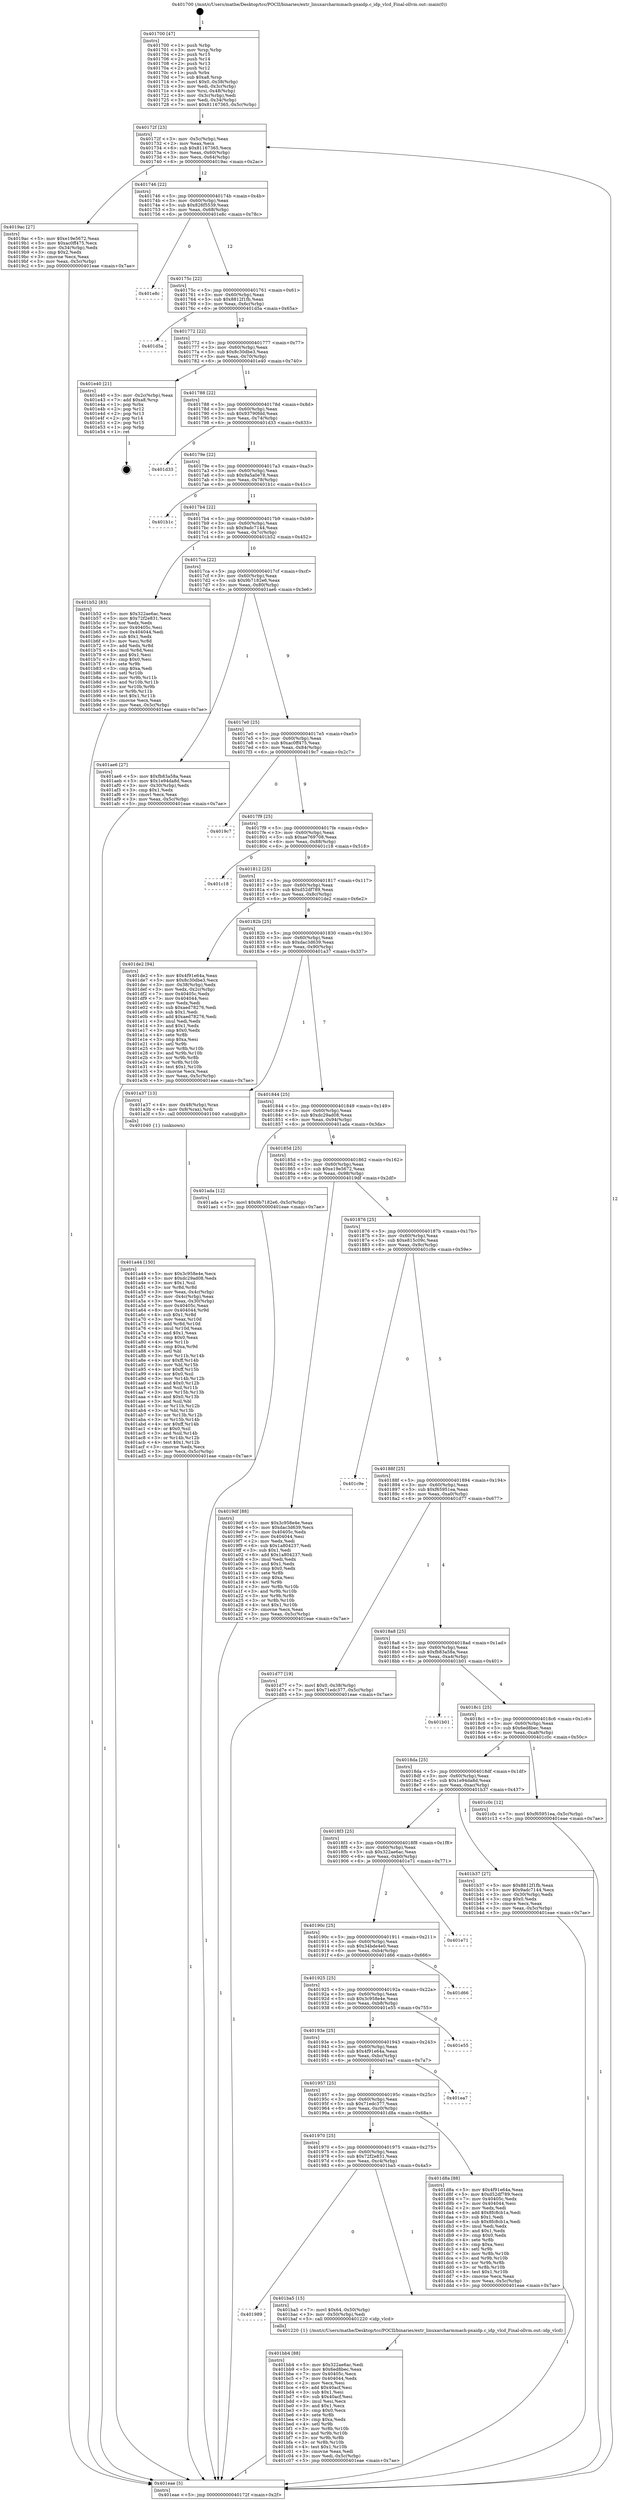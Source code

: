 digraph "0x401700" {
  label = "0x401700 (/mnt/c/Users/mathe/Desktop/tcc/POCII/binaries/extr_linuxarcharmmach-pxaidp.c_idp_vlcd_Final-ollvm.out::main(0))"
  labelloc = "t"
  node[shape=record]

  Entry [label="",width=0.3,height=0.3,shape=circle,fillcolor=black,style=filled]
  "0x40172f" [label="{
     0x40172f [23]\l
     | [instrs]\l
     &nbsp;&nbsp;0x40172f \<+3\>: mov -0x5c(%rbp),%eax\l
     &nbsp;&nbsp;0x401732 \<+2\>: mov %eax,%ecx\l
     &nbsp;&nbsp;0x401734 \<+6\>: sub $0x81167365,%ecx\l
     &nbsp;&nbsp;0x40173a \<+3\>: mov %eax,-0x60(%rbp)\l
     &nbsp;&nbsp;0x40173d \<+3\>: mov %ecx,-0x64(%rbp)\l
     &nbsp;&nbsp;0x401740 \<+6\>: je 00000000004019ac \<main+0x2ac\>\l
  }"]
  "0x4019ac" [label="{
     0x4019ac [27]\l
     | [instrs]\l
     &nbsp;&nbsp;0x4019ac \<+5\>: mov $0xe19e5672,%eax\l
     &nbsp;&nbsp;0x4019b1 \<+5\>: mov $0xac0ff475,%ecx\l
     &nbsp;&nbsp;0x4019b6 \<+3\>: mov -0x34(%rbp),%edx\l
     &nbsp;&nbsp;0x4019b9 \<+3\>: cmp $0x2,%edx\l
     &nbsp;&nbsp;0x4019bc \<+3\>: cmovne %ecx,%eax\l
     &nbsp;&nbsp;0x4019bf \<+3\>: mov %eax,-0x5c(%rbp)\l
     &nbsp;&nbsp;0x4019c2 \<+5\>: jmp 0000000000401eae \<main+0x7ae\>\l
  }"]
  "0x401746" [label="{
     0x401746 [22]\l
     | [instrs]\l
     &nbsp;&nbsp;0x401746 \<+5\>: jmp 000000000040174b \<main+0x4b\>\l
     &nbsp;&nbsp;0x40174b \<+3\>: mov -0x60(%rbp),%eax\l
     &nbsp;&nbsp;0x40174e \<+5\>: sub $0x826f5539,%eax\l
     &nbsp;&nbsp;0x401753 \<+3\>: mov %eax,-0x68(%rbp)\l
     &nbsp;&nbsp;0x401756 \<+6\>: je 0000000000401e8c \<main+0x78c\>\l
  }"]
  "0x401eae" [label="{
     0x401eae [5]\l
     | [instrs]\l
     &nbsp;&nbsp;0x401eae \<+5\>: jmp 000000000040172f \<main+0x2f\>\l
  }"]
  "0x401700" [label="{
     0x401700 [47]\l
     | [instrs]\l
     &nbsp;&nbsp;0x401700 \<+1\>: push %rbp\l
     &nbsp;&nbsp;0x401701 \<+3\>: mov %rsp,%rbp\l
     &nbsp;&nbsp;0x401704 \<+2\>: push %r15\l
     &nbsp;&nbsp;0x401706 \<+2\>: push %r14\l
     &nbsp;&nbsp;0x401708 \<+2\>: push %r13\l
     &nbsp;&nbsp;0x40170a \<+2\>: push %r12\l
     &nbsp;&nbsp;0x40170c \<+1\>: push %rbx\l
     &nbsp;&nbsp;0x40170d \<+7\>: sub $0xa8,%rsp\l
     &nbsp;&nbsp;0x401714 \<+7\>: movl $0x0,-0x38(%rbp)\l
     &nbsp;&nbsp;0x40171b \<+3\>: mov %edi,-0x3c(%rbp)\l
     &nbsp;&nbsp;0x40171e \<+4\>: mov %rsi,-0x48(%rbp)\l
     &nbsp;&nbsp;0x401722 \<+3\>: mov -0x3c(%rbp),%edi\l
     &nbsp;&nbsp;0x401725 \<+3\>: mov %edi,-0x34(%rbp)\l
     &nbsp;&nbsp;0x401728 \<+7\>: movl $0x81167365,-0x5c(%rbp)\l
  }"]
  Exit [label="",width=0.3,height=0.3,shape=circle,fillcolor=black,style=filled,peripheries=2]
  "0x401e8c" [label="{
     0x401e8c\l
  }", style=dashed]
  "0x40175c" [label="{
     0x40175c [22]\l
     | [instrs]\l
     &nbsp;&nbsp;0x40175c \<+5\>: jmp 0000000000401761 \<main+0x61\>\l
     &nbsp;&nbsp;0x401761 \<+3\>: mov -0x60(%rbp),%eax\l
     &nbsp;&nbsp;0x401764 \<+5\>: sub $0x8812f1fb,%eax\l
     &nbsp;&nbsp;0x401769 \<+3\>: mov %eax,-0x6c(%rbp)\l
     &nbsp;&nbsp;0x40176c \<+6\>: je 0000000000401d5a \<main+0x65a\>\l
  }"]
  "0x401bb4" [label="{
     0x401bb4 [88]\l
     | [instrs]\l
     &nbsp;&nbsp;0x401bb4 \<+5\>: mov $0x322ae6ac,%edi\l
     &nbsp;&nbsp;0x401bb9 \<+5\>: mov $0x6ed8bec,%eax\l
     &nbsp;&nbsp;0x401bbe \<+7\>: mov 0x40405c,%ecx\l
     &nbsp;&nbsp;0x401bc5 \<+7\>: mov 0x404044,%edx\l
     &nbsp;&nbsp;0x401bcc \<+2\>: mov %ecx,%esi\l
     &nbsp;&nbsp;0x401bce \<+6\>: add $0x40acf,%esi\l
     &nbsp;&nbsp;0x401bd4 \<+3\>: sub $0x1,%esi\l
     &nbsp;&nbsp;0x401bd7 \<+6\>: sub $0x40acf,%esi\l
     &nbsp;&nbsp;0x401bdd \<+3\>: imul %esi,%ecx\l
     &nbsp;&nbsp;0x401be0 \<+3\>: and $0x1,%ecx\l
     &nbsp;&nbsp;0x401be3 \<+3\>: cmp $0x0,%ecx\l
     &nbsp;&nbsp;0x401be6 \<+4\>: sete %r8b\l
     &nbsp;&nbsp;0x401bea \<+3\>: cmp $0xa,%edx\l
     &nbsp;&nbsp;0x401bed \<+4\>: setl %r9b\l
     &nbsp;&nbsp;0x401bf1 \<+3\>: mov %r8b,%r10b\l
     &nbsp;&nbsp;0x401bf4 \<+3\>: and %r9b,%r10b\l
     &nbsp;&nbsp;0x401bf7 \<+3\>: xor %r9b,%r8b\l
     &nbsp;&nbsp;0x401bfa \<+3\>: or %r8b,%r10b\l
     &nbsp;&nbsp;0x401bfd \<+4\>: test $0x1,%r10b\l
     &nbsp;&nbsp;0x401c01 \<+3\>: cmovne %eax,%edi\l
     &nbsp;&nbsp;0x401c04 \<+3\>: mov %edi,-0x5c(%rbp)\l
     &nbsp;&nbsp;0x401c07 \<+5\>: jmp 0000000000401eae \<main+0x7ae\>\l
  }"]
  "0x401d5a" [label="{
     0x401d5a\l
  }", style=dashed]
  "0x401772" [label="{
     0x401772 [22]\l
     | [instrs]\l
     &nbsp;&nbsp;0x401772 \<+5\>: jmp 0000000000401777 \<main+0x77\>\l
     &nbsp;&nbsp;0x401777 \<+3\>: mov -0x60(%rbp),%eax\l
     &nbsp;&nbsp;0x40177a \<+5\>: sub $0x8c30dbe3,%eax\l
     &nbsp;&nbsp;0x40177f \<+3\>: mov %eax,-0x70(%rbp)\l
     &nbsp;&nbsp;0x401782 \<+6\>: je 0000000000401e40 \<main+0x740\>\l
  }"]
  "0x401989" [label="{
     0x401989\l
  }", style=dashed]
  "0x401e40" [label="{
     0x401e40 [21]\l
     | [instrs]\l
     &nbsp;&nbsp;0x401e40 \<+3\>: mov -0x2c(%rbp),%eax\l
     &nbsp;&nbsp;0x401e43 \<+7\>: add $0xa8,%rsp\l
     &nbsp;&nbsp;0x401e4a \<+1\>: pop %rbx\l
     &nbsp;&nbsp;0x401e4b \<+2\>: pop %r12\l
     &nbsp;&nbsp;0x401e4d \<+2\>: pop %r13\l
     &nbsp;&nbsp;0x401e4f \<+2\>: pop %r14\l
     &nbsp;&nbsp;0x401e51 \<+2\>: pop %r15\l
     &nbsp;&nbsp;0x401e53 \<+1\>: pop %rbp\l
     &nbsp;&nbsp;0x401e54 \<+1\>: ret\l
  }"]
  "0x401788" [label="{
     0x401788 [22]\l
     | [instrs]\l
     &nbsp;&nbsp;0x401788 \<+5\>: jmp 000000000040178d \<main+0x8d\>\l
     &nbsp;&nbsp;0x40178d \<+3\>: mov -0x60(%rbp),%eax\l
     &nbsp;&nbsp;0x401790 \<+5\>: sub $0x93790fdd,%eax\l
     &nbsp;&nbsp;0x401795 \<+3\>: mov %eax,-0x74(%rbp)\l
     &nbsp;&nbsp;0x401798 \<+6\>: je 0000000000401d33 \<main+0x633\>\l
  }"]
  "0x401ba5" [label="{
     0x401ba5 [15]\l
     | [instrs]\l
     &nbsp;&nbsp;0x401ba5 \<+7\>: movl $0x64,-0x50(%rbp)\l
     &nbsp;&nbsp;0x401bac \<+3\>: mov -0x50(%rbp),%edi\l
     &nbsp;&nbsp;0x401baf \<+5\>: call 0000000000401220 \<idp_vlcd\>\l
     | [calls]\l
     &nbsp;&nbsp;0x401220 \{1\} (/mnt/c/Users/mathe/Desktop/tcc/POCII/binaries/extr_linuxarcharmmach-pxaidp.c_idp_vlcd_Final-ollvm.out::idp_vlcd)\l
  }"]
  "0x401d33" [label="{
     0x401d33\l
  }", style=dashed]
  "0x40179e" [label="{
     0x40179e [22]\l
     | [instrs]\l
     &nbsp;&nbsp;0x40179e \<+5\>: jmp 00000000004017a3 \<main+0xa3\>\l
     &nbsp;&nbsp;0x4017a3 \<+3\>: mov -0x60(%rbp),%eax\l
     &nbsp;&nbsp;0x4017a6 \<+5\>: sub $0x9a5a0e78,%eax\l
     &nbsp;&nbsp;0x4017ab \<+3\>: mov %eax,-0x78(%rbp)\l
     &nbsp;&nbsp;0x4017ae \<+6\>: je 0000000000401b1c \<main+0x41c\>\l
  }"]
  "0x401970" [label="{
     0x401970 [25]\l
     | [instrs]\l
     &nbsp;&nbsp;0x401970 \<+5\>: jmp 0000000000401975 \<main+0x275\>\l
     &nbsp;&nbsp;0x401975 \<+3\>: mov -0x60(%rbp),%eax\l
     &nbsp;&nbsp;0x401978 \<+5\>: sub $0x72f2e831,%eax\l
     &nbsp;&nbsp;0x40197d \<+6\>: mov %eax,-0xc4(%rbp)\l
     &nbsp;&nbsp;0x401983 \<+6\>: je 0000000000401ba5 \<main+0x4a5\>\l
  }"]
  "0x401b1c" [label="{
     0x401b1c\l
  }", style=dashed]
  "0x4017b4" [label="{
     0x4017b4 [22]\l
     | [instrs]\l
     &nbsp;&nbsp;0x4017b4 \<+5\>: jmp 00000000004017b9 \<main+0xb9\>\l
     &nbsp;&nbsp;0x4017b9 \<+3\>: mov -0x60(%rbp),%eax\l
     &nbsp;&nbsp;0x4017bc \<+5\>: sub $0x9adc7144,%eax\l
     &nbsp;&nbsp;0x4017c1 \<+3\>: mov %eax,-0x7c(%rbp)\l
     &nbsp;&nbsp;0x4017c4 \<+6\>: je 0000000000401b52 \<main+0x452\>\l
  }"]
  "0x401d8a" [label="{
     0x401d8a [88]\l
     | [instrs]\l
     &nbsp;&nbsp;0x401d8a \<+5\>: mov $0x4f91e64a,%eax\l
     &nbsp;&nbsp;0x401d8f \<+5\>: mov $0xd52df789,%ecx\l
     &nbsp;&nbsp;0x401d94 \<+7\>: mov 0x40405c,%edx\l
     &nbsp;&nbsp;0x401d9b \<+7\>: mov 0x404044,%esi\l
     &nbsp;&nbsp;0x401da2 \<+2\>: mov %edx,%edi\l
     &nbsp;&nbsp;0x401da4 \<+6\>: add $0x8fc8cb1a,%edi\l
     &nbsp;&nbsp;0x401daa \<+3\>: sub $0x1,%edi\l
     &nbsp;&nbsp;0x401dad \<+6\>: sub $0x8fc8cb1a,%edi\l
     &nbsp;&nbsp;0x401db3 \<+3\>: imul %edi,%edx\l
     &nbsp;&nbsp;0x401db6 \<+3\>: and $0x1,%edx\l
     &nbsp;&nbsp;0x401db9 \<+3\>: cmp $0x0,%edx\l
     &nbsp;&nbsp;0x401dbc \<+4\>: sete %r8b\l
     &nbsp;&nbsp;0x401dc0 \<+3\>: cmp $0xa,%esi\l
     &nbsp;&nbsp;0x401dc3 \<+4\>: setl %r9b\l
     &nbsp;&nbsp;0x401dc7 \<+3\>: mov %r8b,%r10b\l
     &nbsp;&nbsp;0x401dca \<+3\>: and %r9b,%r10b\l
     &nbsp;&nbsp;0x401dcd \<+3\>: xor %r9b,%r8b\l
     &nbsp;&nbsp;0x401dd0 \<+3\>: or %r8b,%r10b\l
     &nbsp;&nbsp;0x401dd3 \<+4\>: test $0x1,%r10b\l
     &nbsp;&nbsp;0x401dd7 \<+3\>: cmovne %ecx,%eax\l
     &nbsp;&nbsp;0x401dda \<+3\>: mov %eax,-0x5c(%rbp)\l
     &nbsp;&nbsp;0x401ddd \<+5\>: jmp 0000000000401eae \<main+0x7ae\>\l
  }"]
  "0x401b52" [label="{
     0x401b52 [83]\l
     | [instrs]\l
     &nbsp;&nbsp;0x401b52 \<+5\>: mov $0x322ae6ac,%eax\l
     &nbsp;&nbsp;0x401b57 \<+5\>: mov $0x72f2e831,%ecx\l
     &nbsp;&nbsp;0x401b5c \<+2\>: xor %edx,%edx\l
     &nbsp;&nbsp;0x401b5e \<+7\>: mov 0x40405c,%esi\l
     &nbsp;&nbsp;0x401b65 \<+7\>: mov 0x404044,%edi\l
     &nbsp;&nbsp;0x401b6c \<+3\>: sub $0x1,%edx\l
     &nbsp;&nbsp;0x401b6f \<+3\>: mov %esi,%r8d\l
     &nbsp;&nbsp;0x401b72 \<+3\>: add %edx,%r8d\l
     &nbsp;&nbsp;0x401b75 \<+4\>: imul %r8d,%esi\l
     &nbsp;&nbsp;0x401b79 \<+3\>: and $0x1,%esi\l
     &nbsp;&nbsp;0x401b7c \<+3\>: cmp $0x0,%esi\l
     &nbsp;&nbsp;0x401b7f \<+4\>: sete %r9b\l
     &nbsp;&nbsp;0x401b83 \<+3\>: cmp $0xa,%edi\l
     &nbsp;&nbsp;0x401b86 \<+4\>: setl %r10b\l
     &nbsp;&nbsp;0x401b8a \<+3\>: mov %r9b,%r11b\l
     &nbsp;&nbsp;0x401b8d \<+3\>: and %r10b,%r11b\l
     &nbsp;&nbsp;0x401b90 \<+3\>: xor %r10b,%r9b\l
     &nbsp;&nbsp;0x401b93 \<+3\>: or %r9b,%r11b\l
     &nbsp;&nbsp;0x401b96 \<+4\>: test $0x1,%r11b\l
     &nbsp;&nbsp;0x401b9a \<+3\>: cmovne %ecx,%eax\l
     &nbsp;&nbsp;0x401b9d \<+3\>: mov %eax,-0x5c(%rbp)\l
     &nbsp;&nbsp;0x401ba0 \<+5\>: jmp 0000000000401eae \<main+0x7ae\>\l
  }"]
  "0x4017ca" [label="{
     0x4017ca [22]\l
     | [instrs]\l
     &nbsp;&nbsp;0x4017ca \<+5\>: jmp 00000000004017cf \<main+0xcf\>\l
     &nbsp;&nbsp;0x4017cf \<+3\>: mov -0x60(%rbp),%eax\l
     &nbsp;&nbsp;0x4017d2 \<+5\>: sub $0x9b7182e6,%eax\l
     &nbsp;&nbsp;0x4017d7 \<+3\>: mov %eax,-0x80(%rbp)\l
     &nbsp;&nbsp;0x4017da \<+6\>: je 0000000000401ae6 \<main+0x3e6\>\l
  }"]
  "0x401957" [label="{
     0x401957 [25]\l
     | [instrs]\l
     &nbsp;&nbsp;0x401957 \<+5\>: jmp 000000000040195c \<main+0x25c\>\l
     &nbsp;&nbsp;0x40195c \<+3\>: mov -0x60(%rbp),%eax\l
     &nbsp;&nbsp;0x40195f \<+5\>: sub $0x71edc377,%eax\l
     &nbsp;&nbsp;0x401964 \<+6\>: mov %eax,-0xc0(%rbp)\l
     &nbsp;&nbsp;0x40196a \<+6\>: je 0000000000401d8a \<main+0x68a\>\l
  }"]
  "0x401ae6" [label="{
     0x401ae6 [27]\l
     | [instrs]\l
     &nbsp;&nbsp;0x401ae6 \<+5\>: mov $0xfb83a58a,%eax\l
     &nbsp;&nbsp;0x401aeb \<+5\>: mov $0x1e94da8d,%ecx\l
     &nbsp;&nbsp;0x401af0 \<+3\>: mov -0x30(%rbp),%edx\l
     &nbsp;&nbsp;0x401af3 \<+3\>: cmp $0x1,%edx\l
     &nbsp;&nbsp;0x401af6 \<+3\>: cmovl %ecx,%eax\l
     &nbsp;&nbsp;0x401af9 \<+3\>: mov %eax,-0x5c(%rbp)\l
     &nbsp;&nbsp;0x401afc \<+5\>: jmp 0000000000401eae \<main+0x7ae\>\l
  }"]
  "0x4017e0" [label="{
     0x4017e0 [25]\l
     | [instrs]\l
     &nbsp;&nbsp;0x4017e0 \<+5\>: jmp 00000000004017e5 \<main+0xe5\>\l
     &nbsp;&nbsp;0x4017e5 \<+3\>: mov -0x60(%rbp),%eax\l
     &nbsp;&nbsp;0x4017e8 \<+5\>: sub $0xac0ff475,%eax\l
     &nbsp;&nbsp;0x4017ed \<+6\>: mov %eax,-0x84(%rbp)\l
     &nbsp;&nbsp;0x4017f3 \<+6\>: je 00000000004019c7 \<main+0x2c7\>\l
  }"]
  "0x401ea7" [label="{
     0x401ea7\l
  }", style=dashed]
  "0x4019c7" [label="{
     0x4019c7\l
  }", style=dashed]
  "0x4017f9" [label="{
     0x4017f9 [25]\l
     | [instrs]\l
     &nbsp;&nbsp;0x4017f9 \<+5\>: jmp 00000000004017fe \<main+0xfe\>\l
     &nbsp;&nbsp;0x4017fe \<+3\>: mov -0x60(%rbp),%eax\l
     &nbsp;&nbsp;0x401801 \<+5\>: sub $0xae769708,%eax\l
     &nbsp;&nbsp;0x401806 \<+6\>: mov %eax,-0x88(%rbp)\l
     &nbsp;&nbsp;0x40180c \<+6\>: je 0000000000401c18 \<main+0x518\>\l
  }"]
  "0x40193e" [label="{
     0x40193e [25]\l
     | [instrs]\l
     &nbsp;&nbsp;0x40193e \<+5\>: jmp 0000000000401943 \<main+0x243\>\l
     &nbsp;&nbsp;0x401943 \<+3\>: mov -0x60(%rbp),%eax\l
     &nbsp;&nbsp;0x401946 \<+5\>: sub $0x4f91e64a,%eax\l
     &nbsp;&nbsp;0x40194b \<+6\>: mov %eax,-0xbc(%rbp)\l
     &nbsp;&nbsp;0x401951 \<+6\>: je 0000000000401ea7 \<main+0x7a7\>\l
  }"]
  "0x401c18" [label="{
     0x401c18\l
  }", style=dashed]
  "0x401812" [label="{
     0x401812 [25]\l
     | [instrs]\l
     &nbsp;&nbsp;0x401812 \<+5\>: jmp 0000000000401817 \<main+0x117\>\l
     &nbsp;&nbsp;0x401817 \<+3\>: mov -0x60(%rbp),%eax\l
     &nbsp;&nbsp;0x40181a \<+5\>: sub $0xd52df789,%eax\l
     &nbsp;&nbsp;0x40181f \<+6\>: mov %eax,-0x8c(%rbp)\l
     &nbsp;&nbsp;0x401825 \<+6\>: je 0000000000401de2 \<main+0x6e2\>\l
  }"]
  "0x401e55" [label="{
     0x401e55\l
  }", style=dashed]
  "0x401de2" [label="{
     0x401de2 [94]\l
     | [instrs]\l
     &nbsp;&nbsp;0x401de2 \<+5\>: mov $0x4f91e64a,%eax\l
     &nbsp;&nbsp;0x401de7 \<+5\>: mov $0x8c30dbe3,%ecx\l
     &nbsp;&nbsp;0x401dec \<+3\>: mov -0x38(%rbp),%edx\l
     &nbsp;&nbsp;0x401def \<+3\>: mov %edx,-0x2c(%rbp)\l
     &nbsp;&nbsp;0x401df2 \<+7\>: mov 0x40405c,%edx\l
     &nbsp;&nbsp;0x401df9 \<+7\>: mov 0x404044,%esi\l
     &nbsp;&nbsp;0x401e00 \<+2\>: mov %edx,%edi\l
     &nbsp;&nbsp;0x401e02 \<+6\>: sub $0xaed78276,%edi\l
     &nbsp;&nbsp;0x401e08 \<+3\>: sub $0x1,%edi\l
     &nbsp;&nbsp;0x401e0b \<+6\>: add $0xaed78276,%edi\l
     &nbsp;&nbsp;0x401e11 \<+3\>: imul %edi,%edx\l
     &nbsp;&nbsp;0x401e14 \<+3\>: and $0x1,%edx\l
     &nbsp;&nbsp;0x401e17 \<+3\>: cmp $0x0,%edx\l
     &nbsp;&nbsp;0x401e1a \<+4\>: sete %r8b\l
     &nbsp;&nbsp;0x401e1e \<+3\>: cmp $0xa,%esi\l
     &nbsp;&nbsp;0x401e21 \<+4\>: setl %r9b\l
     &nbsp;&nbsp;0x401e25 \<+3\>: mov %r8b,%r10b\l
     &nbsp;&nbsp;0x401e28 \<+3\>: and %r9b,%r10b\l
     &nbsp;&nbsp;0x401e2b \<+3\>: xor %r9b,%r8b\l
     &nbsp;&nbsp;0x401e2e \<+3\>: or %r8b,%r10b\l
     &nbsp;&nbsp;0x401e31 \<+4\>: test $0x1,%r10b\l
     &nbsp;&nbsp;0x401e35 \<+3\>: cmovne %ecx,%eax\l
     &nbsp;&nbsp;0x401e38 \<+3\>: mov %eax,-0x5c(%rbp)\l
     &nbsp;&nbsp;0x401e3b \<+5\>: jmp 0000000000401eae \<main+0x7ae\>\l
  }"]
  "0x40182b" [label="{
     0x40182b [25]\l
     | [instrs]\l
     &nbsp;&nbsp;0x40182b \<+5\>: jmp 0000000000401830 \<main+0x130\>\l
     &nbsp;&nbsp;0x401830 \<+3\>: mov -0x60(%rbp),%eax\l
     &nbsp;&nbsp;0x401833 \<+5\>: sub $0xdac3d639,%eax\l
     &nbsp;&nbsp;0x401838 \<+6\>: mov %eax,-0x90(%rbp)\l
     &nbsp;&nbsp;0x40183e \<+6\>: je 0000000000401a37 \<main+0x337\>\l
  }"]
  "0x401925" [label="{
     0x401925 [25]\l
     | [instrs]\l
     &nbsp;&nbsp;0x401925 \<+5\>: jmp 000000000040192a \<main+0x22a\>\l
     &nbsp;&nbsp;0x40192a \<+3\>: mov -0x60(%rbp),%eax\l
     &nbsp;&nbsp;0x40192d \<+5\>: sub $0x3c958e4e,%eax\l
     &nbsp;&nbsp;0x401932 \<+6\>: mov %eax,-0xb8(%rbp)\l
     &nbsp;&nbsp;0x401938 \<+6\>: je 0000000000401e55 \<main+0x755\>\l
  }"]
  "0x401a37" [label="{
     0x401a37 [13]\l
     | [instrs]\l
     &nbsp;&nbsp;0x401a37 \<+4\>: mov -0x48(%rbp),%rax\l
     &nbsp;&nbsp;0x401a3b \<+4\>: mov 0x8(%rax),%rdi\l
     &nbsp;&nbsp;0x401a3f \<+5\>: call 0000000000401040 \<atoi@plt\>\l
     | [calls]\l
     &nbsp;&nbsp;0x401040 \{1\} (unknown)\l
  }"]
  "0x401844" [label="{
     0x401844 [25]\l
     | [instrs]\l
     &nbsp;&nbsp;0x401844 \<+5\>: jmp 0000000000401849 \<main+0x149\>\l
     &nbsp;&nbsp;0x401849 \<+3\>: mov -0x60(%rbp),%eax\l
     &nbsp;&nbsp;0x40184c \<+5\>: sub $0xdc29ad08,%eax\l
     &nbsp;&nbsp;0x401851 \<+6\>: mov %eax,-0x94(%rbp)\l
     &nbsp;&nbsp;0x401857 \<+6\>: je 0000000000401ada \<main+0x3da\>\l
  }"]
  "0x401d66" [label="{
     0x401d66\l
  }", style=dashed]
  "0x401ada" [label="{
     0x401ada [12]\l
     | [instrs]\l
     &nbsp;&nbsp;0x401ada \<+7\>: movl $0x9b7182e6,-0x5c(%rbp)\l
     &nbsp;&nbsp;0x401ae1 \<+5\>: jmp 0000000000401eae \<main+0x7ae\>\l
  }"]
  "0x40185d" [label="{
     0x40185d [25]\l
     | [instrs]\l
     &nbsp;&nbsp;0x40185d \<+5\>: jmp 0000000000401862 \<main+0x162\>\l
     &nbsp;&nbsp;0x401862 \<+3\>: mov -0x60(%rbp),%eax\l
     &nbsp;&nbsp;0x401865 \<+5\>: sub $0xe19e5672,%eax\l
     &nbsp;&nbsp;0x40186a \<+6\>: mov %eax,-0x98(%rbp)\l
     &nbsp;&nbsp;0x401870 \<+6\>: je 00000000004019df \<main+0x2df\>\l
  }"]
  "0x40190c" [label="{
     0x40190c [25]\l
     | [instrs]\l
     &nbsp;&nbsp;0x40190c \<+5\>: jmp 0000000000401911 \<main+0x211\>\l
     &nbsp;&nbsp;0x401911 \<+3\>: mov -0x60(%rbp),%eax\l
     &nbsp;&nbsp;0x401914 \<+5\>: sub $0x34bde4e0,%eax\l
     &nbsp;&nbsp;0x401919 \<+6\>: mov %eax,-0xb4(%rbp)\l
     &nbsp;&nbsp;0x40191f \<+6\>: je 0000000000401d66 \<main+0x666\>\l
  }"]
  "0x4019df" [label="{
     0x4019df [88]\l
     | [instrs]\l
     &nbsp;&nbsp;0x4019df \<+5\>: mov $0x3c958e4e,%eax\l
     &nbsp;&nbsp;0x4019e4 \<+5\>: mov $0xdac3d639,%ecx\l
     &nbsp;&nbsp;0x4019e9 \<+7\>: mov 0x40405c,%edx\l
     &nbsp;&nbsp;0x4019f0 \<+7\>: mov 0x404044,%esi\l
     &nbsp;&nbsp;0x4019f7 \<+2\>: mov %edx,%edi\l
     &nbsp;&nbsp;0x4019f9 \<+6\>: sub $0x1a804237,%edi\l
     &nbsp;&nbsp;0x4019ff \<+3\>: sub $0x1,%edi\l
     &nbsp;&nbsp;0x401a02 \<+6\>: add $0x1a804237,%edi\l
     &nbsp;&nbsp;0x401a08 \<+3\>: imul %edi,%edx\l
     &nbsp;&nbsp;0x401a0b \<+3\>: and $0x1,%edx\l
     &nbsp;&nbsp;0x401a0e \<+3\>: cmp $0x0,%edx\l
     &nbsp;&nbsp;0x401a11 \<+4\>: sete %r8b\l
     &nbsp;&nbsp;0x401a15 \<+3\>: cmp $0xa,%esi\l
     &nbsp;&nbsp;0x401a18 \<+4\>: setl %r9b\l
     &nbsp;&nbsp;0x401a1c \<+3\>: mov %r8b,%r10b\l
     &nbsp;&nbsp;0x401a1f \<+3\>: and %r9b,%r10b\l
     &nbsp;&nbsp;0x401a22 \<+3\>: xor %r9b,%r8b\l
     &nbsp;&nbsp;0x401a25 \<+3\>: or %r8b,%r10b\l
     &nbsp;&nbsp;0x401a28 \<+4\>: test $0x1,%r10b\l
     &nbsp;&nbsp;0x401a2c \<+3\>: cmovne %ecx,%eax\l
     &nbsp;&nbsp;0x401a2f \<+3\>: mov %eax,-0x5c(%rbp)\l
     &nbsp;&nbsp;0x401a32 \<+5\>: jmp 0000000000401eae \<main+0x7ae\>\l
  }"]
  "0x401876" [label="{
     0x401876 [25]\l
     | [instrs]\l
     &nbsp;&nbsp;0x401876 \<+5\>: jmp 000000000040187b \<main+0x17b\>\l
     &nbsp;&nbsp;0x40187b \<+3\>: mov -0x60(%rbp),%eax\l
     &nbsp;&nbsp;0x40187e \<+5\>: sub $0xe815c09c,%eax\l
     &nbsp;&nbsp;0x401883 \<+6\>: mov %eax,-0x9c(%rbp)\l
     &nbsp;&nbsp;0x401889 \<+6\>: je 0000000000401c9e \<main+0x59e\>\l
  }"]
  "0x401a44" [label="{
     0x401a44 [150]\l
     | [instrs]\l
     &nbsp;&nbsp;0x401a44 \<+5\>: mov $0x3c958e4e,%ecx\l
     &nbsp;&nbsp;0x401a49 \<+5\>: mov $0xdc29ad08,%edx\l
     &nbsp;&nbsp;0x401a4e \<+3\>: mov $0x1,%sil\l
     &nbsp;&nbsp;0x401a51 \<+3\>: xor %r8d,%r8d\l
     &nbsp;&nbsp;0x401a54 \<+3\>: mov %eax,-0x4c(%rbp)\l
     &nbsp;&nbsp;0x401a57 \<+3\>: mov -0x4c(%rbp),%eax\l
     &nbsp;&nbsp;0x401a5a \<+3\>: mov %eax,-0x30(%rbp)\l
     &nbsp;&nbsp;0x401a5d \<+7\>: mov 0x40405c,%eax\l
     &nbsp;&nbsp;0x401a64 \<+8\>: mov 0x404044,%r9d\l
     &nbsp;&nbsp;0x401a6c \<+4\>: sub $0x1,%r8d\l
     &nbsp;&nbsp;0x401a70 \<+3\>: mov %eax,%r10d\l
     &nbsp;&nbsp;0x401a73 \<+3\>: add %r8d,%r10d\l
     &nbsp;&nbsp;0x401a76 \<+4\>: imul %r10d,%eax\l
     &nbsp;&nbsp;0x401a7a \<+3\>: and $0x1,%eax\l
     &nbsp;&nbsp;0x401a7d \<+3\>: cmp $0x0,%eax\l
     &nbsp;&nbsp;0x401a80 \<+4\>: sete %r11b\l
     &nbsp;&nbsp;0x401a84 \<+4\>: cmp $0xa,%r9d\l
     &nbsp;&nbsp;0x401a88 \<+3\>: setl %bl\l
     &nbsp;&nbsp;0x401a8b \<+3\>: mov %r11b,%r14b\l
     &nbsp;&nbsp;0x401a8e \<+4\>: xor $0xff,%r14b\l
     &nbsp;&nbsp;0x401a92 \<+3\>: mov %bl,%r15b\l
     &nbsp;&nbsp;0x401a95 \<+4\>: xor $0xff,%r15b\l
     &nbsp;&nbsp;0x401a99 \<+4\>: xor $0x0,%sil\l
     &nbsp;&nbsp;0x401a9d \<+3\>: mov %r14b,%r12b\l
     &nbsp;&nbsp;0x401aa0 \<+4\>: and $0x0,%r12b\l
     &nbsp;&nbsp;0x401aa4 \<+3\>: and %sil,%r11b\l
     &nbsp;&nbsp;0x401aa7 \<+3\>: mov %r15b,%r13b\l
     &nbsp;&nbsp;0x401aaa \<+4\>: and $0x0,%r13b\l
     &nbsp;&nbsp;0x401aae \<+3\>: and %sil,%bl\l
     &nbsp;&nbsp;0x401ab1 \<+3\>: or %r11b,%r12b\l
     &nbsp;&nbsp;0x401ab4 \<+3\>: or %bl,%r13b\l
     &nbsp;&nbsp;0x401ab7 \<+3\>: xor %r13b,%r12b\l
     &nbsp;&nbsp;0x401aba \<+3\>: or %r15b,%r14b\l
     &nbsp;&nbsp;0x401abd \<+4\>: xor $0xff,%r14b\l
     &nbsp;&nbsp;0x401ac1 \<+4\>: or $0x0,%sil\l
     &nbsp;&nbsp;0x401ac5 \<+3\>: and %sil,%r14b\l
     &nbsp;&nbsp;0x401ac8 \<+3\>: or %r14b,%r12b\l
     &nbsp;&nbsp;0x401acb \<+4\>: test $0x1,%r12b\l
     &nbsp;&nbsp;0x401acf \<+3\>: cmovne %edx,%ecx\l
     &nbsp;&nbsp;0x401ad2 \<+3\>: mov %ecx,-0x5c(%rbp)\l
     &nbsp;&nbsp;0x401ad5 \<+5\>: jmp 0000000000401eae \<main+0x7ae\>\l
  }"]
  "0x401e71" [label="{
     0x401e71\l
  }", style=dashed]
  "0x401c9e" [label="{
     0x401c9e\l
  }", style=dashed]
  "0x40188f" [label="{
     0x40188f [25]\l
     | [instrs]\l
     &nbsp;&nbsp;0x40188f \<+5\>: jmp 0000000000401894 \<main+0x194\>\l
     &nbsp;&nbsp;0x401894 \<+3\>: mov -0x60(%rbp),%eax\l
     &nbsp;&nbsp;0x401897 \<+5\>: sub $0xf65951ea,%eax\l
     &nbsp;&nbsp;0x40189c \<+6\>: mov %eax,-0xa0(%rbp)\l
     &nbsp;&nbsp;0x4018a2 \<+6\>: je 0000000000401d77 \<main+0x677\>\l
  }"]
  "0x4018f3" [label="{
     0x4018f3 [25]\l
     | [instrs]\l
     &nbsp;&nbsp;0x4018f3 \<+5\>: jmp 00000000004018f8 \<main+0x1f8\>\l
     &nbsp;&nbsp;0x4018f8 \<+3\>: mov -0x60(%rbp),%eax\l
     &nbsp;&nbsp;0x4018fb \<+5\>: sub $0x322ae6ac,%eax\l
     &nbsp;&nbsp;0x401900 \<+6\>: mov %eax,-0xb0(%rbp)\l
     &nbsp;&nbsp;0x401906 \<+6\>: je 0000000000401e71 \<main+0x771\>\l
  }"]
  "0x401d77" [label="{
     0x401d77 [19]\l
     | [instrs]\l
     &nbsp;&nbsp;0x401d77 \<+7\>: movl $0x0,-0x38(%rbp)\l
     &nbsp;&nbsp;0x401d7e \<+7\>: movl $0x71edc377,-0x5c(%rbp)\l
     &nbsp;&nbsp;0x401d85 \<+5\>: jmp 0000000000401eae \<main+0x7ae\>\l
  }"]
  "0x4018a8" [label="{
     0x4018a8 [25]\l
     | [instrs]\l
     &nbsp;&nbsp;0x4018a8 \<+5\>: jmp 00000000004018ad \<main+0x1ad\>\l
     &nbsp;&nbsp;0x4018ad \<+3\>: mov -0x60(%rbp),%eax\l
     &nbsp;&nbsp;0x4018b0 \<+5\>: sub $0xfb83a58a,%eax\l
     &nbsp;&nbsp;0x4018b5 \<+6\>: mov %eax,-0xa4(%rbp)\l
     &nbsp;&nbsp;0x4018bb \<+6\>: je 0000000000401b01 \<main+0x401\>\l
  }"]
  "0x401b37" [label="{
     0x401b37 [27]\l
     | [instrs]\l
     &nbsp;&nbsp;0x401b37 \<+5\>: mov $0x8812f1fb,%eax\l
     &nbsp;&nbsp;0x401b3c \<+5\>: mov $0x9adc7144,%ecx\l
     &nbsp;&nbsp;0x401b41 \<+3\>: mov -0x30(%rbp),%edx\l
     &nbsp;&nbsp;0x401b44 \<+3\>: cmp $0x0,%edx\l
     &nbsp;&nbsp;0x401b47 \<+3\>: cmove %ecx,%eax\l
     &nbsp;&nbsp;0x401b4a \<+3\>: mov %eax,-0x5c(%rbp)\l
     &nbsp;&nbsp;0x401b4d \<+5\>: jmp 0000000000401eae \<main+0x7ae\>\l
  }"]
  "0x401b01" [label="{
     0x401b01\l
  }", style=dashed]
  "0x4018c1" [label="{
     0x4018c1 [25]\l
     | [instrs]\l
     &nbsp;&nbsp;0x4018c1 \<+5\>: jmp 00000000004018c6 \<main+0x1c6\>\l
     &nbsp;&nbsp;0x4018c6 \<+3\>: mov -0x60(%rbp),%eax\l
     &nbsp;&nbsp;0x4018c9 \<+5\>: sub $0x6ed8bec,%eax\l
     &nbsp;&nbsp;0x4018ce \<+6\>: mov %eax,-0xa8(%rbp)\l
     &nbsp;&nbsp;0x4018d4 \<+6\>: je 0000000000401c0c \<main+0x50c\>\l
  }"]
  "0x4018da" [label="{
     0x4018da [25]\l
     | [instrs]\l
     &nbsp;&nbsp;0x4018da \<+5\>: jmp 00000000004018df \<main+0x1df\>\l
     &nbsp;&nbsp;0x4018df \<+3\>: mov -0x60(%rbp),%eax\l
     &nbsp;&nbsp;0x4018e2 \<+5\>: sub $0x1e94da8d,%eax\l
     &nbsp;&nbsp;0x4018e7 \<+6\>: mov %eax,-0xac(%rbp)\l
     &nbsp;&nbsp;0x4018ed \<+6\>: je 0000000000401b37 \<main+0x437\>\l
  }"]
  "0x401c0c" [label="{
     0x401c0c [12]\l
     | [instrs]\l
     &nbsp;&nbsp;0x401c0c \<+7\>: movl $0xf65951ea,-0x5c(%rbp)\l
     &nbsp;&nbsp;0x401c13 \<+5\>: jmp 0000000000401eae \<main+0x7ae\>\l
  }"]
  Entry -> "0x401700" [label=" 1"]
  "0x40172f" -> "0x4019ac" [label=" 1"]
  "0x40172f" -> "0x401746" [label=" 12"]
  "0x4019ac" -> "0x401eae" [label=" 1"]
  "0x401700" -> "0x40172f" [label=" 1"]
  "0x401eae" -> "0x40172f" [label=" 12"]
  "0x401e40" -> Exit [label=" 1"]
  "0x401746" -> "0x401e8c" [label=" 0"]
  "0x401746" -> "0x40175c" [label=" 12"]
  "0x401de2" -> "0x401eae" [label=" 1"]
  "0x40175c" -> "0x401d5a" [label=" 0"]
  "0x40175c" -> "0x401772" [label=" 12"]
  "0x401d8a" -> "0x401eae" [label=" 1"]
  "0x401772" -> "0x401e40" [label=" 1"]
  "0x401772" -> "0x401788" [label=" 11"]
  "0x401d77" -> "0x401eae" [label=" 1"]
  "0x401788" -> "0x401d33" [label=" 0"]
  "0x401788" -> "0x40179e" [label=" 11"]
  "0x401c0c" -> "0x401eae" [label=" 1"]
  "0x40179e" -> "0x401b1c" [label=" 0"]
  "0x40179e" -> "0x4017b4" [label=" 11"]
  "0x401ba5" -> "0x401bb4" [label=" 1"]
  "0x4017b4" -> "0x401b52" [label=" 1"]
  "0x4017b4" -> "0x4017ca" [label=" 10"]
  "0x401970" -> "0x401989" [label=" 0"]
  "0x4017ca" -> "0x401ae6" [label=" 1"]
  "0x4017ca" -> "0x4017e0" [label=" 9"]
  "0x401bb4" -> "0x401eae" [label=" 1"]
  "0x4017e0" -> "0x4019c7" [label=" 0"]
  "0x4017e0" -> "0x4017f9" [label=" 9"]
  "0x401957" -> "0x401970" [label=" 1"]
  "0x4017f9" -> "0x401c18" [label=" 0"]
  "0x4017f9" -> "0x401812" [label=" 9"]
  "0x401970" -> "0x401ba5" [label=" 1"]
  "0x401812" -> "0x401de2" [label=" 1"]
  "0x401812" -> "0x40182b" [label=" 8"]
  "0x40193e" -> "0x401957" [label=" 2"]
  "0x40182b" -> "0x401a37" [label=" 1"]
  "0x40182b" -> "0x401844" [label=" 7"]
  "0x401957" -> "0x401d8a" [label=" 1"]
  "0x401844" -> "0x401ada" [label=" 1"]
  "0x401844" -> "0x40185d" [label=" 6"]
  "0x401925" -> "0x40193e" [label=" 2"]
  "0x40185d" -> "0x4019df" [label=" 1"]
  "0x40185d" -> "0x401876" [label=" 5"]
  "0x4019df" -> "0x401eae" [label=" 1"]
  "0x401a37" -> "0x401a44" [label=" 1"]
  "0x401a44" -> "0x401eae" [label=" 1"]
  "0x401ada" -> "0x401eae" [label=" 1"]
  "0x401ae6" -> "0x401eae" [label=" 1"]
  "0x40193e" -> "0x401ea7" [label=" 0"]
  "0x401876" -> "0x401c9e" [label=" 0"]
  "0x401876" -> "0x40188f" [label=" 5"]
  "0x40190c" -> "0x401925" [label=" 2"]
  "0x40188f" -> "0x401d77" [label=" 1"]
  "0x40188f" -> "0x4018a8" [label=" 4"]
  "0x401925" -> "0x401e55" [label=" 0"]
  "0x4018a8" -> "0x401b01" [label=" 0"]
  "0x4018a8" -> "0x4018c1" [label=" 4"]
  "0x4018f3" -> "0x40190c" [label=" 2"]
  "0x4018c1" -> "0x401c0c" [label=" 1"]
  "0x4018c1" -> "0x4018da" [label=" 3"]
  "0x4018f3" -> "0x401e71" [label=" 0"]
  "0x4018da" -> "0x401b37" [label=" 1"]
  "0x4018da" -> "0x4018f3" [label=" 2"]
  "0x401b37" -> "0x401eae" [label=" 1"]
  "0x401b52" -> "0x401eae" [label=" 1"]
  "0x40190c" -> "0x401d66" [label=" 0"]
}
